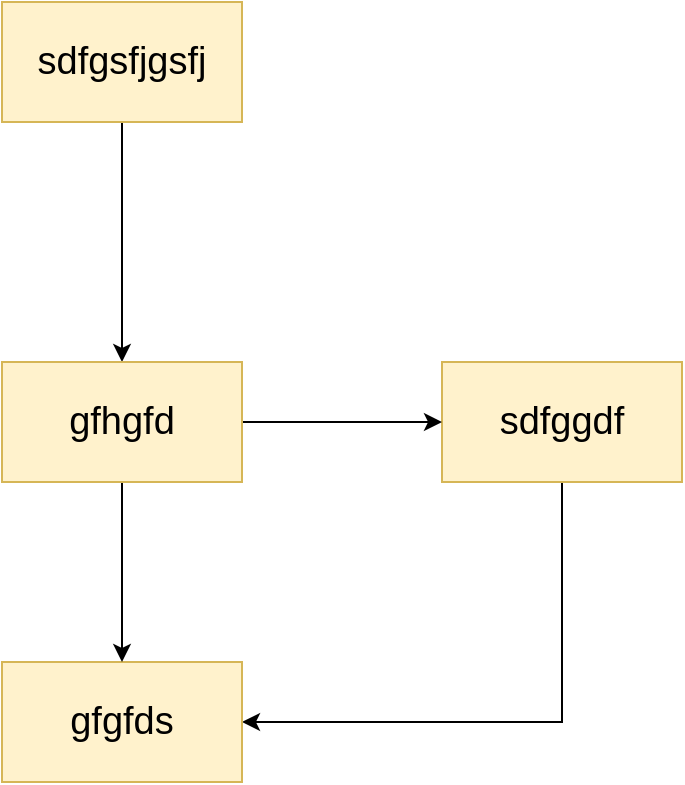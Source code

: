 <mxfile version="21.6.5" type="github">
  <diagram name="Page-1" id="hbQ2Q6Ffe-kLS1TuovVa">
    <mxGraphModel dx="1314" dy="797" grid="1" gridSize="10" guides="1" tooltips="1" connect="1" arrows="1" fold="1" page="1" pageScale="1" pageWidth="850" pageHeight="1100" math="0" shadow="0">
      <root>
        <mxCell id="0" />
        <mxCell id="1" parent="0" />
        <mxCell id="5CPSzEoZ-Hgq0hnuUiBY-8" style="edgeStyle=orthogonalEdgeStyle;rounded=0;orthogonalLoop=1;jettySize=auto;html=1;exitX=0.5;exitY=1;exitDx=0;exitDy=0;entryX=1;entryY=0.5;entryDx=0;entryDy=0;" edge="1" parent="1" source="5CPSzEoZ-Hgq0hnuUiBY-1" target="5CPSzEoZ-Hgq0hnuUiBY-2">
          <mxGeometry relative="1" as="geometry" />
        </mxCell>
        <mxCell id="5CPSzEoZ-Hgq0hnuUiBY-1" value="sdfggdf" style="rounded=0;whiteSpace=wrap;html=1;fillColor=#fff2cc;strokeColor=#d6b656;fontSize=19;" vertex="1" parent="1">
          <mxGeometry x="440" y="350" width="120" height="60" as="geometry" />
        </mxCell>
        <mxCell id="5CPSzEoZ-Hgq0hnuUiBY-2" value="gfgfds" style="rounded=0;whiteSpace=wrap;html=1;fillColor=#fff2cc;strokeColor=#d6b656;fontSize=19;" vertex="1" parent="1">
          <mxGeometry x="220" y="500" width="120" height="60" as="geometry" />
        </mxCell>
        <mxCell id="5CPSzEoZ-Hgq0hnuUiBY-5" style="edgeStyle=orthogonalEdgeStyle;rounded=0;orthogonalLoop=1;jettySize=auto;html=1;exitX=0.5;exitY=1;exitDx=0;exitDy=0;entryX=0.5;entryY=0;entryDx=0;entryDy=0;" edge="1" parent="1" source="5CPSzEoZ-Hgq0hnuUiBY-3" target="5CPSzEoZ-Hgq0hnuUiBY-4">
          <mxGeometry relative="1" as="geometry" />
        </mxCell>
        <mxCell id="5CPSzEoZ-Hgq0hnuUiBY-3" value="sdfgsfjgsfj" style="rounded=0;whiteSpace=wrap;html=1;fillColor=#fff2cc;strokeColor=#d6b656;fontSize=19;" vertex="1" parent="1">
          <mxGeometry x="220" y="170" width="120" height="60" as="geometry" />
        </mxCell>
        <mxCell id="5CPSzEoZ-Hgq0hnuUiBY-6" style="edgeStyle=orthogonalEdgeStyle;rounded=0;orthogonalLoop=1;jettySize=auto;html=1;exitX=1;exitY=0.5;exitDx=0;exitDy=0;entryX=0;entryY=0.5;entryDx=0;entryDy=0;" edge="1" parent="1" source="5CPSzEoZ-Hgq0hnuUiBY-4" target="5CPSzEoZ-Hgq0hnuUiBY-1">
          <mxGeometry relative="1" as="geometry" />
        </mxCell>
        <mxCell id="5CPSzEoZ-Hgq0hnuUiBY-7" style="edgeStyle=orthogonalEdgeStyle;rounded=0;orthogonalLoop=1;jettySize=auto;html=1;exitX=0.5;exitY=1;exitDx=0;exitDy=0;entryX=0.5;entryY=0;entryDx=0;entryDy=0;" edge="1" parent="1" source="5CPSzEoZ-Hgq0hnuUiBY-4" target="5CPSzEoZ-Hgq0hnuUiBY-2">
          <mxGeometry relative="1" as="geometry" />
        </mxCell>
        <mxCell id="5CPSzEoZ-Hgq0hnuUiBY-4" value="gfhgfd" style="rounded=0;whiteSpace=wrap;html=1;fillColor=#fff2cc;strokeColor=#d6b656;fontSize=19;" vertex="1" parent="1">
          <mxGeometry x="220" y="350" width="120" height="60" as="geometry" />
        </mxCell>
      </root>
    </mxGraphModel>
  </diagram>
</mxfile>
